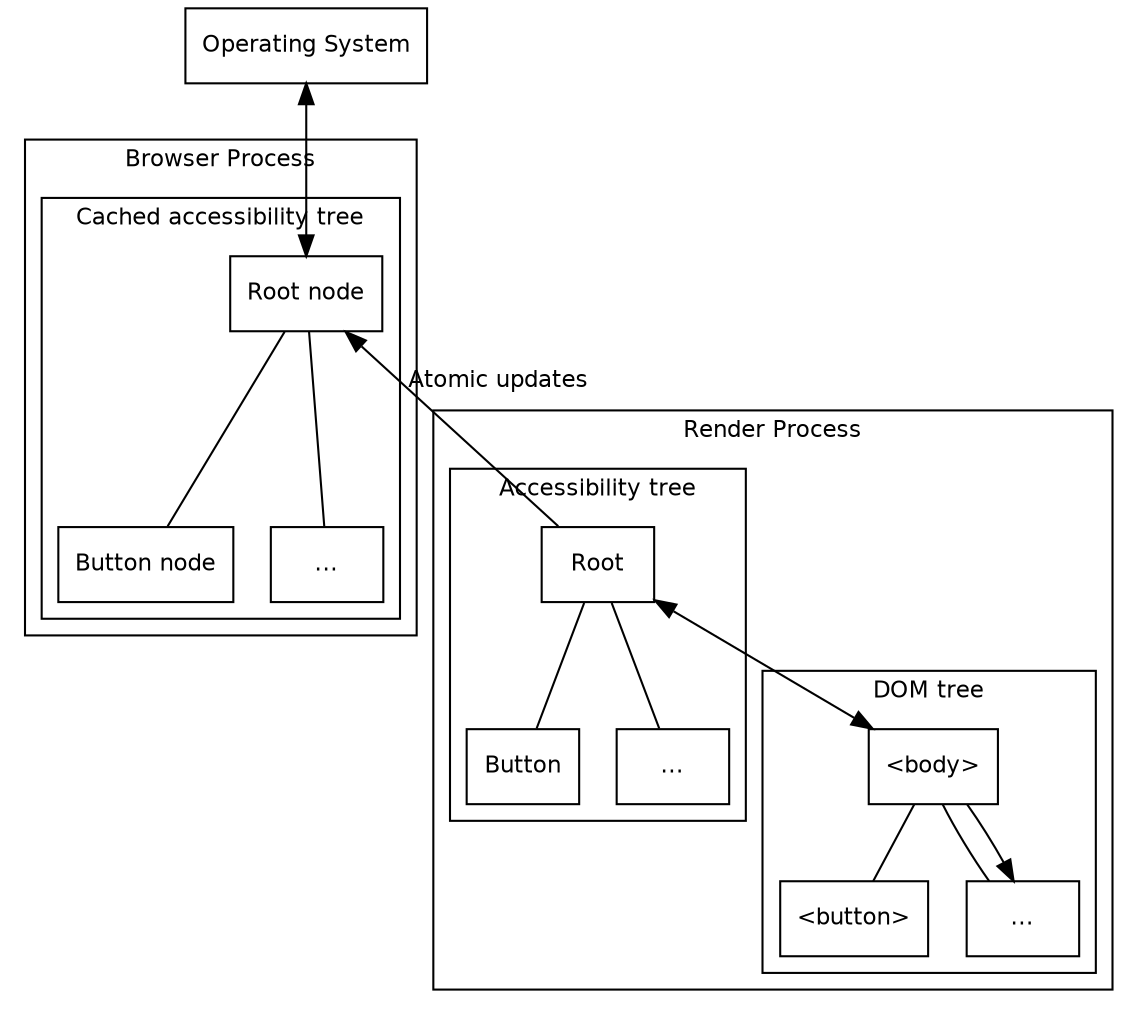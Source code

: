 digraph graphname {
    graph [fontname = "helvetica", fontsize=11];
    node [shape="box", fontname = "helvetica", fontsize=11];
    edge [fontname = "helvetica", fontsize=11];
    rankdir="TB";

    subgraph cluster_browser {
        label = "Browser Process";

	subgraph cluster_cache_tree {
		label = "Cached accessibility tree";
		rankdir="TB";

		root_cache [label="Root node"];
		root_cache -> { button_cache, other_cache } [dir=none];
		button_cache [label="Button node"];
		other_cache [label="..."];
	}
    }

    subgraph cluster_render {
        label = "Render Process";

	subgraph cluster_ax_tree {
		label = "Accessibility tree";
		rankdir="TB";

		root_node [label="Root"];
		root_node -> { button_node, other_node } [dir=none];
		button_node [label="Button"];
		other_node [label="..."];
	}

	subgraph cluster_dom_tree {
		label = "DOM tree";
		rankdir="TB";

		root_dom_node [label="<body>"];
		root_dom_node -> { button_dom_node, other_dom_node } [dir=none];
		root_dom_node -> other_dom_node;
		button_dom_node [label="<button>"];
		other_dom_node [label="..."];
	}

    }

    os [label="Operating System"];
    os -> root_cache [dir=both];
    root_cache -> root_node [dir=back, label="Atomic updates"];
    root_node -> root_dom_node [dir=both];
}
